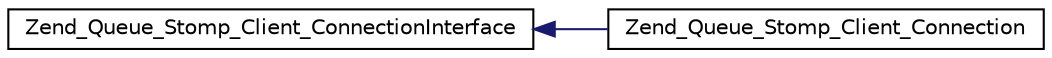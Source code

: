 digraph G
{
  edge [fontname="Helvetica",fontsize="10",labelfontname="Helvetica",labelfontsize="10"];
  node [fontname="Helvetica",fontsize="10",shape=record];
  rankdir="LR";
  Node1 [label="Zend_Queue_Stomp_Client_ConnectionInterface",height=0.2,width=0.4,color="black", fillcolor="white", style="filled",URL="$interface_zend___queue___stomp___client___connection_interface.html"];
  Node1 -> Node2 [dir="back",color="midnightblue",fontsize="10",style="solid",fontname="Helvetica"];
  Node2 [label="Zend_Queue_Stomp_Client_Connection",height=0.2,width=0.4,color="black", fillcolor="white", style="filled",URL="$class_zend___queue___stomp___client___connection.html"];
}
